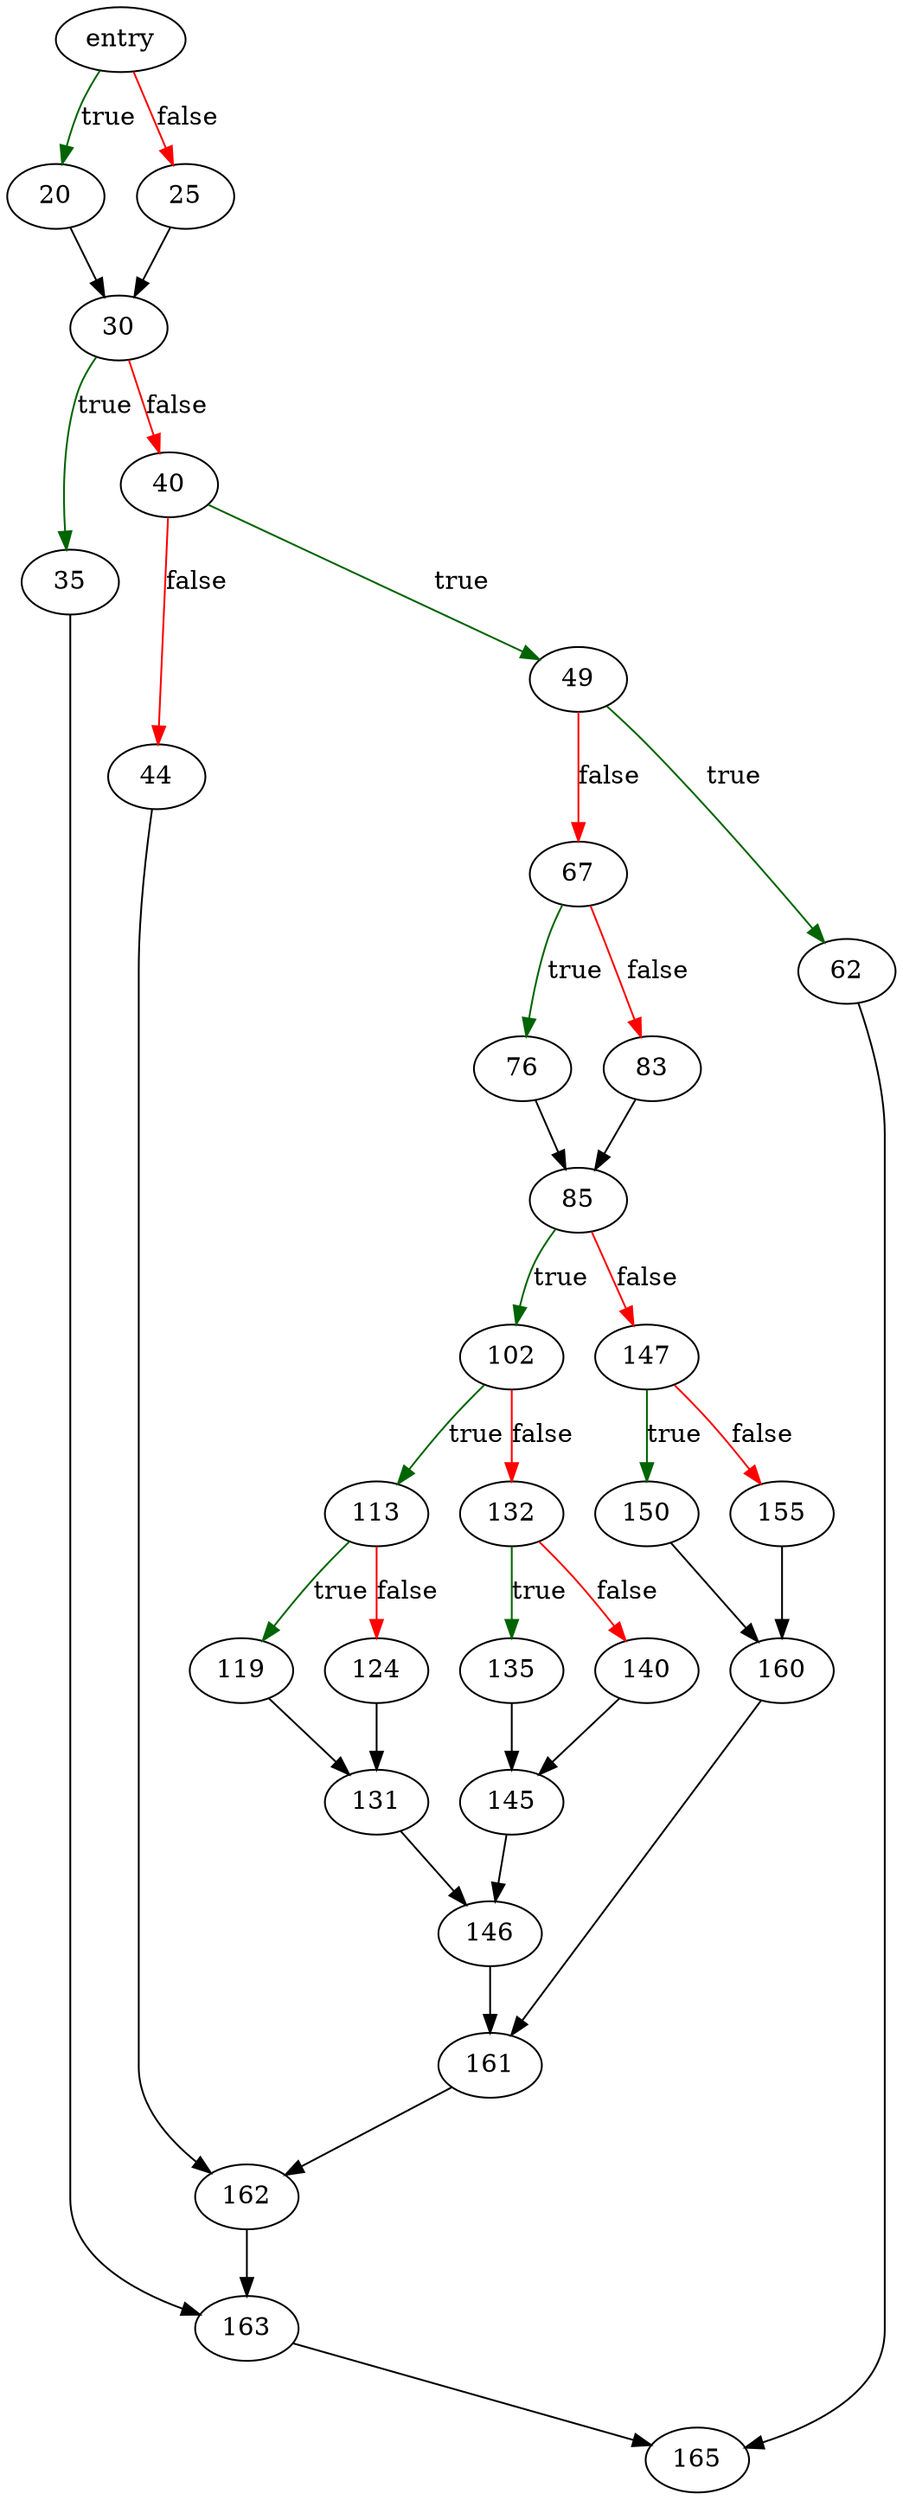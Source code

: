 digraph "vdbeRecordCompareString" {
	// Node definitions.
	3 [label=entry];
	20;
	25;
	30;
	35;
	40;
	44;
	49;
	62;
	67;
	76;
	83;
	85;
	102;
	113;
	119;
	124;
	131;
	132;
	135;
	140;
	145;
	146;
	147;
	150;
	155;
	160;
	161;
	162;
	163;
	165;

	// Edge definitions.
	3 -> 20 [
		color=darkgreen
		label=true
	];
	3 -> 25 [
		color=red
		label=false
	];
	20 -> 30;
	25 -> 30;
	30 -> 35 [
		color=darkgreen
		label=true
	];
	30 -> 40 [
		color=red
		label=false
	];
	35 -> 163;
	40 -> 44 [
		color=red
		label=false
	];
	40 -> 49 [
		color=darkgreen
		label=true
	];
	44 -> 162;
	49 -> 62 [
		color=darkgreen
		label=true
	];
	49 -> 67 [
		color=red
		label=false
	];
	62 -> 165;
	67 -> 76 [
		color=darkgreen
		label=true
	];
	67 -> 83 [
		color=red
		label=false
	];
	76 -> 85;
	83 -> 85;
	85 -> 102 [
		color=darkgreen
		label=true
	];
	85 -> 147 [
		color=red
		label=false
	];
	102 -> 113 [
		color=darkgreen
		label=true
	];
	102 -> 132 [
		color=red
		label=false
	];
	113 -> 119 [
		color=darkgreen
		label=true
	];
	113 -> 124 [
		color=red
		label=false
	];
	119 -> 131;
	124 -> 131;
	131 -> 146;
	132 -> 135 [
		color=darkgreen
		label=true
	];
	132 -> 140 [
		color=red
		label=false
	];
	135 -> 145;
	140 -> 145;
	145 -> 146;
	146 -> 161;
	147 -> 150 [
		color=darkgreen
		label=true
	];
	147 -> 155 [
		color=red
		label=false
	];
	150 -> 160;
	155 -> 160;
	160 -> 161;
	161 -> 162;
	162 -> 163;
	163 -> 165;
}